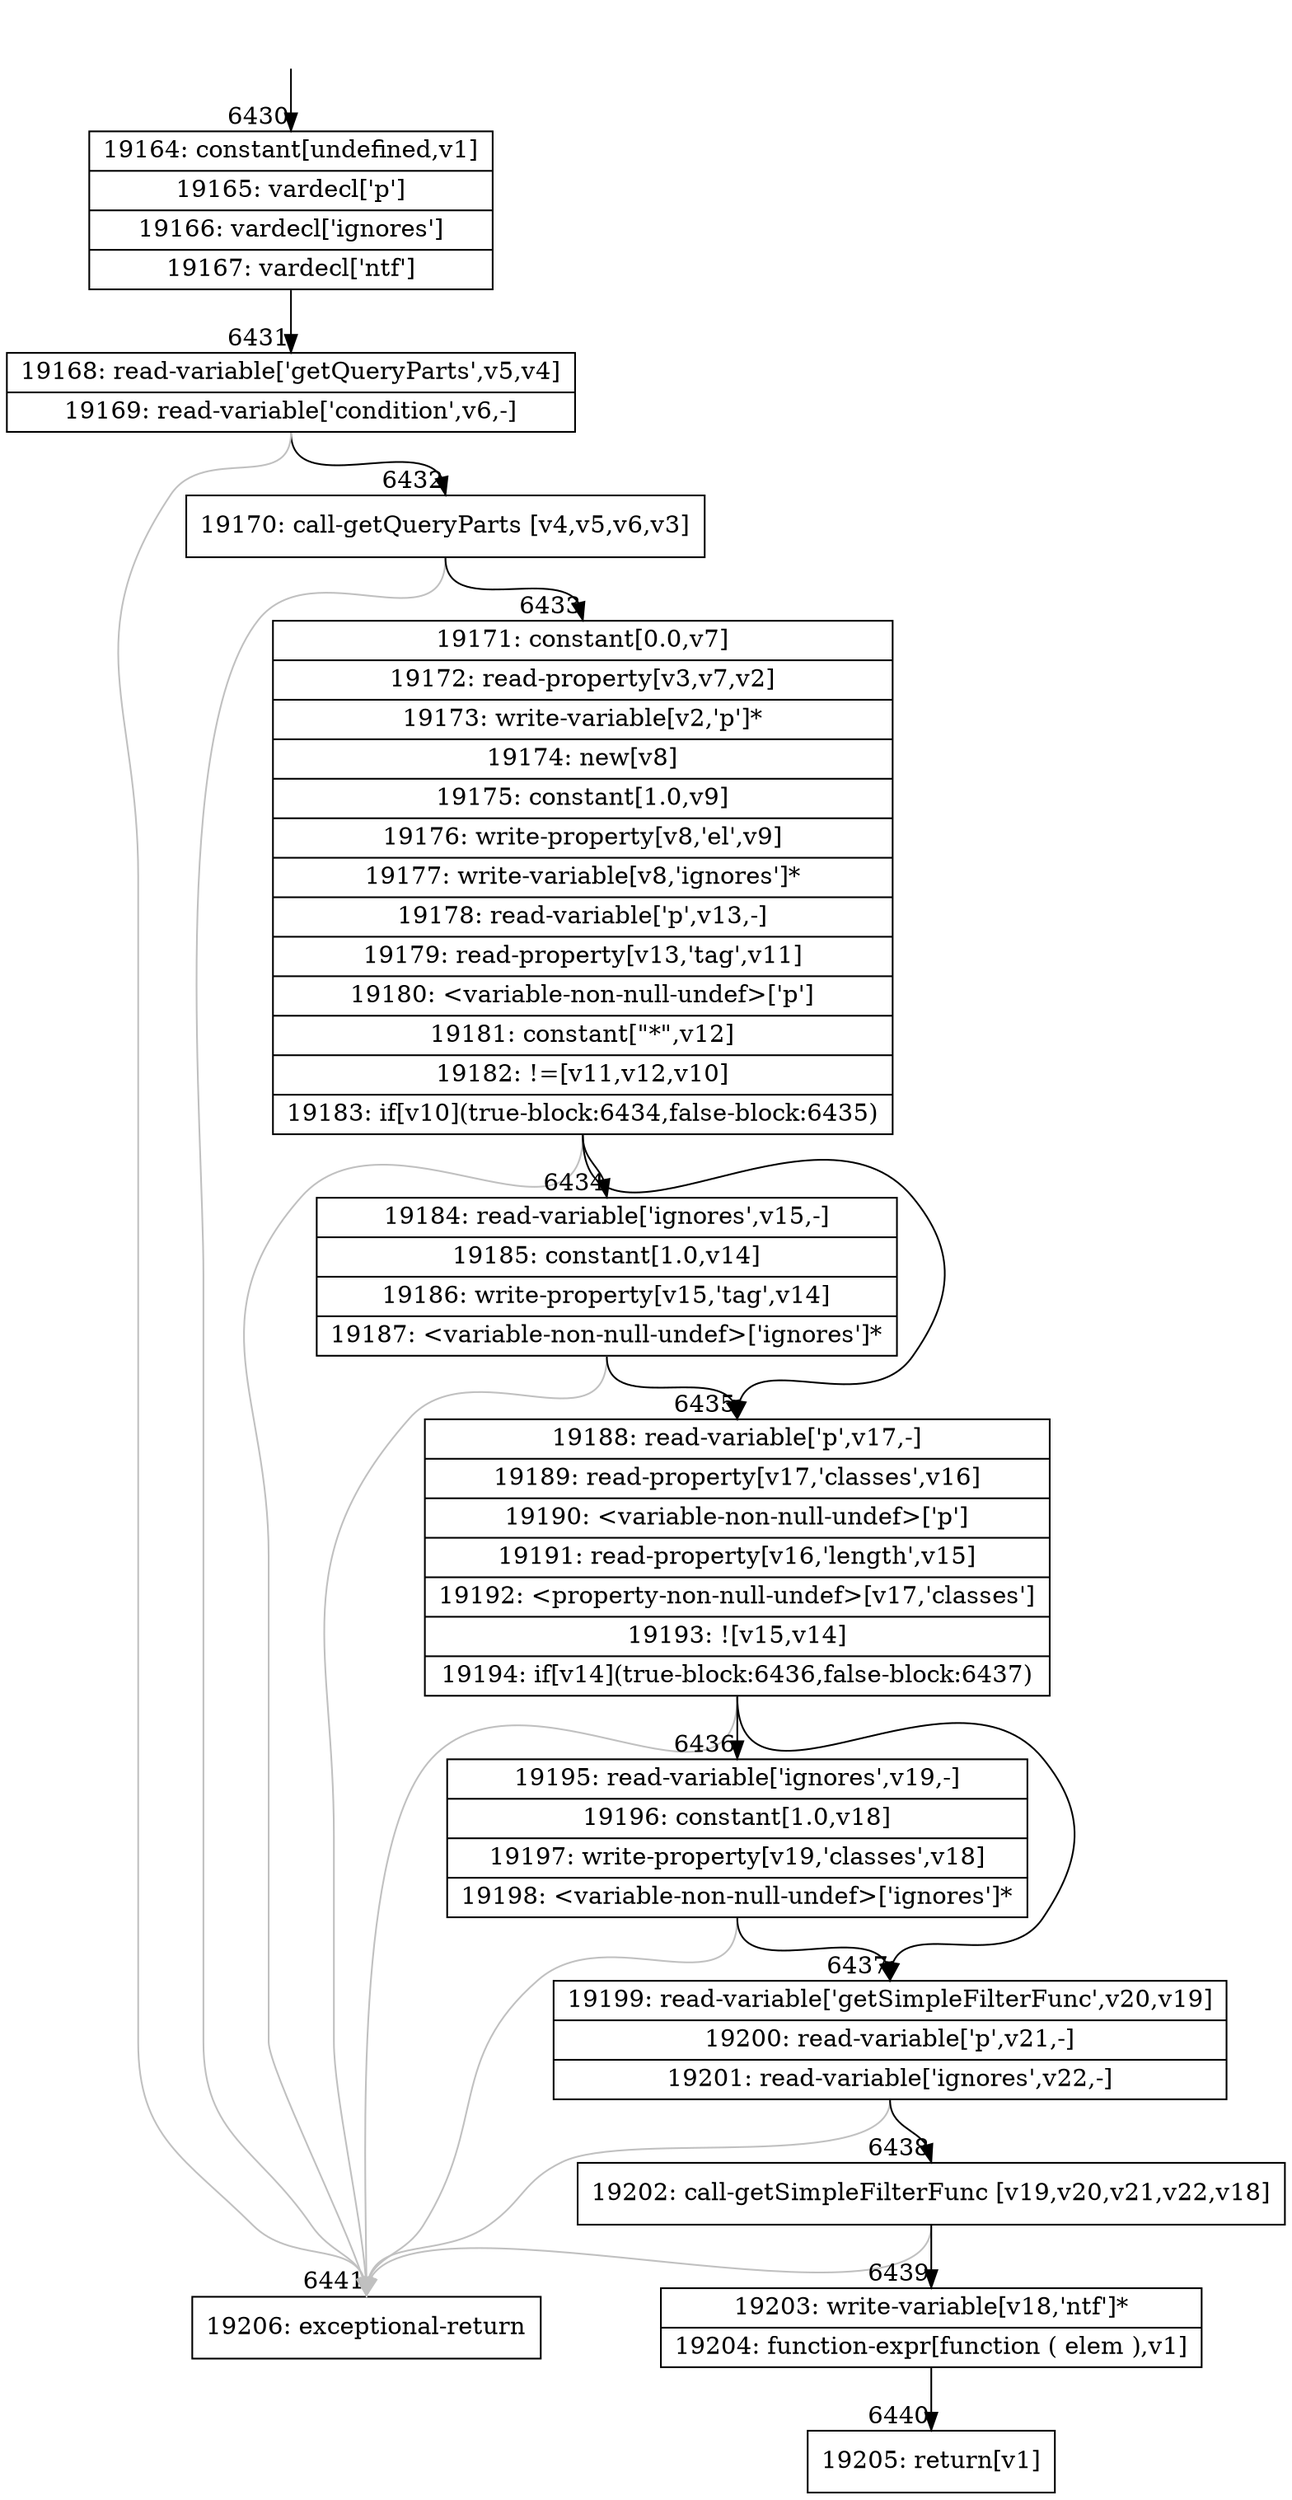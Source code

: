 digraph {
rankdir="TD"
BB_entry451[shape=none,label=""];
BB_entry451 -> BB6430 [tailport=s, headport=n, headlabel="    6430"]
BB6430 [shape=record label="{19164: constant[undefined,v1]|19165: vardecl['p']|19166: vardecl['ignores']|19167: vardecl['ntf']}" ] 
BB6430 -> BB6431 [tailport=s, headport=n, headlabel="      6431"]
BB6431 [shape=record label="{19168: read-variable['getQueryParts',v5,v4]|19169: read-variable['condition',v6,-]}" ] 
BB6431 -> BB6432 [tailport=s, headport=n, headlabel="      6432"]
BB6431 -> BB6441 [tailport=s, headport=n, color=gray, headlabel="      6441"]
BB6432 [shape=record label="{19170: call-getQueryParts [v4,v5,v6,v3]}" ] 
BB6432 -> BB6433 [tailport=s, headport=n, headlabel="      6433"]
BB6432 -> BB6441 [tailport=s, headport=n, color=gray]
BB6433 [shape=record label="{19171: constant[0.0,v7]|19172: read-property[v3,v7,v2]|19173: write-variable[v2,'p']*|19174: new[v8]|19175: constant[1.0,v9]|19176: write-property[v8,'el',v9]|19177: write-variable[v8,'ignores']*|19178: read-variable['p',v13,-]|19179: read-property[v13,'tag',v11]|19180: \<variable-non-null-undef\>['p']|19181: constant[\"*\",v12]|19182: !=[v11,v12,v10]|19183: if[v10](true-block:6434,false-block:6435)}" ] 
BB6433 -> BB6434 [tailport=s, headport=n, headlabel="      6434"]
BB6433 -> BB6435 [tailport=s, headport=n, headlabel="      6435"]
BB6433 -> BB6441 [tailport=s, headport=n, color=gray]
BB6434 [shape=record label="{19184: read-variable['ignores',v15,-]|19185: constant[1.0,v14]|19186: write-property[v15,'tag',v14]|19187: \<variable-non-null-undef\>['ignores']*}" ] 
BB6434 -> BB6435 [tailport=s, headport=n]
BB6434 -> BB6441 [tailport=s, headport=n, color=gray]
BB6435 [shape=record label="{19188: read-variable['p',v17,-]|19189: read-property[v17,'classes',v16]|19190: \<variable-non-null-undef\>['p']|19191: read-property[v16,'length',v15]|19192: \<property-non-null-undef\>[v17,'classes']|19193: ![v15,v14]|19194: if[v14](true-block:6436,false-block:6437)}" ] 
BB6435 -> BB6436 [tailport=s, headport=n, headlabel="      6436"]
BB6435 -> BB6437 [tailport=s, headport=n, headlabel="      6437"]
BB6435 -> BB6441 [tailport=s, headport=n, color=gray]
BB6436 [shape=record label="{19195: read-variable['ignores',v19,-]|19196: constant[1.0,v18]|19197: write-property[v19,'classes',v18]|19198: \<variable-non-null-undef\>['ignores']*}" ] 
BB6436 -> BB6437 [tailport=s, headport=n]
BB6436 -> BB6441 [tailport=s, headport=n, color=gray]
BB6437 [shape=record label="{19199: read-variable['getSimpleFilterFunc',v20,v19]|19200: read-variable['p',v21,-]|19201: read-variable['ignores',v22,-]}" ] 
BB6437 -> BB6438 [tailport=s, headport=n, headlabel="      6438"]
BB6437 -> BB6441 [tailport=s, headport=n, color=gray]
BB6438 [shape=record label="{19202: call-getSimpleFilterFunc [v19,v20,v21,v22,v18]}" ] 
BB6438 -> BB6439 [tailport=s, headport=n, headlabel="      6439"]
BB6438 -> BB6441 [tailport=s, headport=n, color=gray]
BB6439 [shape=record label="{19203: write-variable[v18,'ntf']*|19204: function-expr[function ( elem ),v1]}" ] 
BB6439 -> BB6440 [tailport=s, headport=n, headlabel="      6440"]
BB6440 [shape=record label="{19205: return[v1]}" ] 
BB6441 [shape=record label="{19206: exceptional-return}" ] 
//#$~ 9158
}
